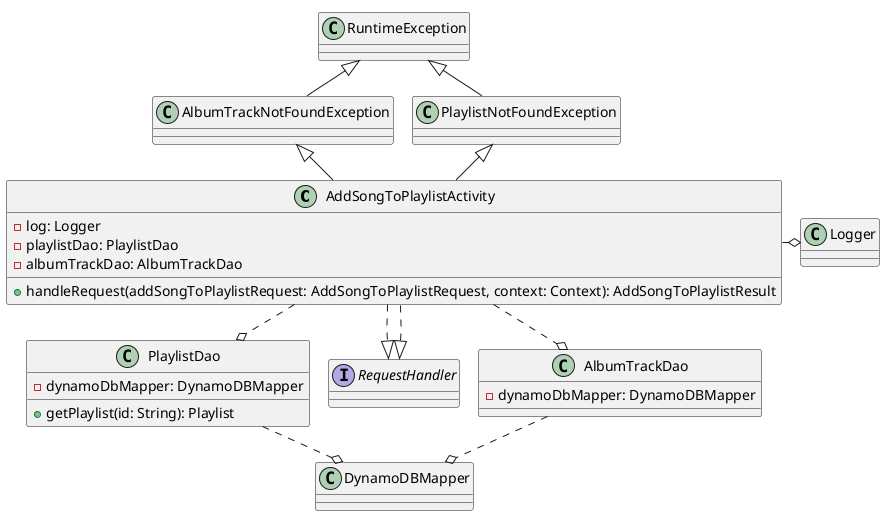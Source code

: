 @startuml
!pragma layout smetana

AddSongToPlaylistActivity ..o PlaylistDao

class AddSongToPlaylistActivity implements RequestHandler {
    - log: Logger
    - playlistDao: PlaylistDao
    - albumTrackDao: AlbumTrackDao

    + handleRequest(addSongToPlaylistRequest: AddSongToPlaylistRequest, context: Context): AddSongToPlaylistResult
}

AddSongToPlaylistActivity ..o AlbumTrackDao
AddSongToPlaylistActivity .o Logger
AddSongToPlaylistActivity ..|> RequestHandler

class AlbumTrackNotFoundException extends RuntimeException {
}
class PlaylistNotFoundException extends RuntimeException {
}

PlaylistNotFoundException <|-- AddSongToPlaylistActivity
AlbumTrackNotFoundException <|-- AddSongToPlaylistActivity

class PlaylistDao {
    - dynamoDbMapper: DynamoDBMapper

    + getPlaylist(id: String): Playlist
}

class AlbumTrackDao {
    - dynamoDbMapper: DynamoDBMapper
}

PlaylistDao ..o DynamoDBMapper
AlbumTrackDao ..o DynamoDBMapper

@enduml


                        newpage



@startuml
!pragma layout smetana

CreatePlaylistActivity ..o Logger

class CreatePlaylistActivity implements RequestHandler {
    - log: Logger
    - playlistDao: PlaylistDao

    + handleRequest(createPlaylistRequest: CreatePlaylistRequest, context: Context): CreatePlaylistResult
}

CreatePlaylistActivity ..o PlaylistDao
CreatePlaylistActivity ..|> RequestHandler

class InvalidAttributeValueException extends RuntimeException {
}

InvalidAttributeValueException <|-- CreatePlaylistActivity

class PlaylistDao {
    - dynamoDbMapper: DynamoDBMapper

    + getPlaylist(id: String): Playlist
}

PlaylistDao ..o DynamoDBMapper

@enduml



                        newpage



@startuml
!pragma layout smetana

GetPlaylistActivity ..o Logger

class GetPlaylistActivity implements RequestHandler {
    - log: Logger
    - playlistDao: PlaylistDao

    + handleRequest(getPlaylistRequest: GetPlaylistRequest, context: Context): GetPlaylistResult
}

GetPlaylistActivity ..o PlaylistDao
GetPlaylistActivity ..|> RequestHandler

class PlaylistNotFoundException extends RuntimeException {
}

PlaylistNotFoundException <|-- GetPlaylistActivity

class PlaylistDao {
    - dynamoDbMapper: DynamoDBMapper

    + getPlaylist(id: String): Playlist
}

PlaylistDao ..o DynamoDBMapper

@enduml



                        newpage



@startuml
!pragma layout smetana

GetPlaylistSongsActivity ..o Logger

class GetPlaylistSongsActivity implements RequestHandler {
    - log: Logger
    - playlistDao: PlaylistDao

    + handleRequest(getPlaylistSongsRequest: GetPlaylistSongsRequest, context: Context): GetPlaylistSongsResult
}

GetPlaylistSongsActivity ..o PlaylistDao
GetPlaylistSongsActivity ..|> RequestHandler

class PlaylistNotFoundException extends RuntimeException {
}

PlaylistNotFoundException <|-- GetPlaylistSongsActivity

class PlaylistDao {
    - dynamoDbMapper: DynamoDBMapper

    + getPlaylist(id: String): Playlist
}

PlaylistDao ..o DynamoDBMapper

@enduml



                        newpage



@startuml
!pragma layout smetana

UpdatePlaylistActivity ..o Logger

class UpdatePlaylistActivity implements RequestHandler {
    - log: Logger
    - playlistDao: PlaylistDao

    + handleRequest(updatePlaylistRequest: UpdatePlaylistRequest, context: Context): UpdatePlaylistResult
}

UpdatePlaylistActivity ..o PlaylistDao
UpdatePlaylistActivity ..|> RequestHandler

class PlaylistNotFoundException extends RuntimeException {
}
class InvalidAttributeValueException extends RuntimeException {
}
class InvalidAttributeChangeException extends RuntimeException {
}

PlaylistNotFoundException <|-- UpdatePlaylistActivity
InvalidAttributeValueException <|-- UpdatePlaylistActivity
InvalidAttributeChangeException <|-- UpdatePlaylistActivity

class PlaylistDao {
    - dynamoDbMapper: DynamoDBMapper

    + getPlaylist(id: String): Playlist
}

PlaylistDao ..o DynamoDBMapper

@enduml



                        newpage



@startuml
!pragma layout smetana





class AlbumTrack
class Playlist

@enduml